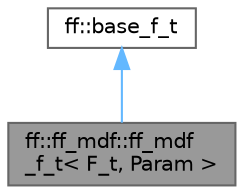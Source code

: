 digraph "ff::ff_mdf::ff_mdf_f_t&lt; F_t, Param &gt;"
{
 // LATEX_PDF_SIZE
  bgcolor="transparent";
  edge [fontname=Helvetica,fontsize=10,labelfontname=Helvetica,labelfontsize=10];
  node [fontname=Helvetica,fontsize=10,shape=box,height=0.2,width=0.4];
  Node1 [id="Node000001",label="ff::ff_mdf::ff_mdf\l_f_t\< F_t, Param \>",height=0.2,width=0.4,color="gray40", fillcolor="grey60", style="filled", fontcolor="black",tooltip="task function"];
  Node2 -> Node1 [id="edge1_Node000001_Node000002",dir="back",color="steelblue1",style="solid",tooltip=" "];
  Node2 [id="Node000002",label="ff::base_f_t",height=0.2,width=0.4,color="gray40", fillcolor="white", style="filled",URL="$structff_1_1base__f__t.html",tooltip="base class for a generic function call"];
}
